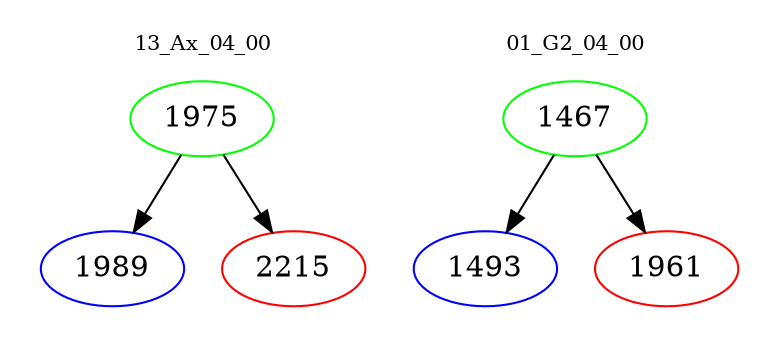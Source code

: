 digraph{
subgraph cluster_0 {
color = white
label = "13_Ax_04_00";
fontsize=10;
T0_1975 [label="1975", color="green"]
T0_1975 -> T0_1989 [color="black"]
T0_1989 [label="1989", color="blue"]
T0_1975 -> T0_2215 [color="black"]
T0_2215 [label="2215", color="red"]
}
subgraph cluster_1 {
color = white
label = "01_G2_04_00";
fontsize=10;
T1_1467 [label="1467", color="green"]
T1_1467 -> T1_1493 [color="black"]
T1_1493 [label="1493", color="blue"]
T1_1467 -> T1_1961 [color="black"]
T1_1961 [label="1961", color="red"]
}
}
